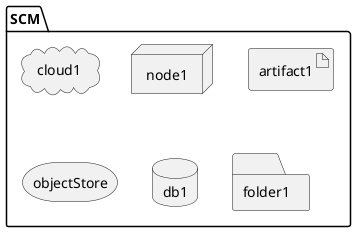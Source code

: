 @startuml

package  "SCM" {
  cloud cloud1
  node node1
  artifact artifact1
  storage objectStore
  database db1
  folder folder1
}

@enduml
